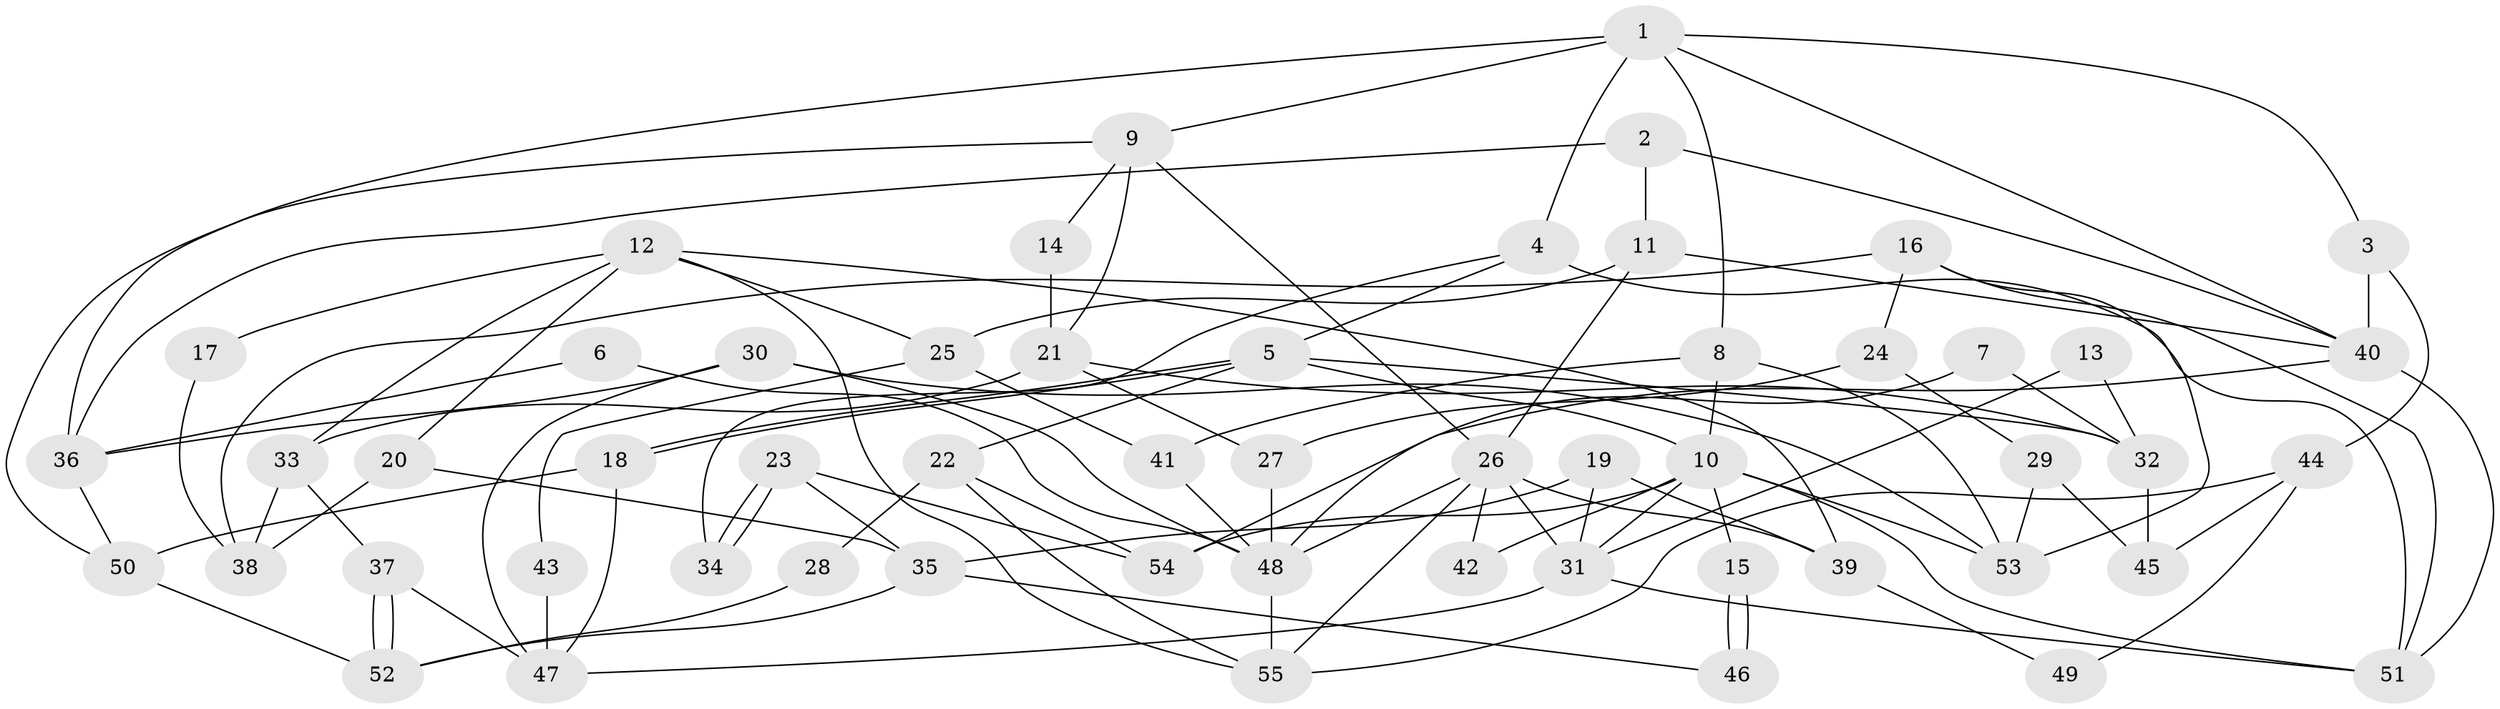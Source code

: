 // coarse degree distribution, {6: 0.15625, 5: 0.25, 7: 0.15625, 2: 0.15625, 9: 0.03125, 4: 0.15625, 3: 0.0625, 8: 0.03125}
// Generated by graph-tools (version 1.1) at 2025/23/03/03/25 07:23:58]
// undirected, 55 vertices, 110 edges
graph export_dot {
graph [start="1"]
  node [color=gray90,style=filled];
  1;
  2;
  3;
  4;
  5;
  6;
  7;
  8;
  9;
  10;
  11;
  12;
  13;
  14;
  15;
  16;
  17;
  18;
  19;
  20;
  21;
  22;
  23;
  24;
  25;
  26;
  27;
  28;
  29;
  30;
  31;
  32;
  33;
  34;
  35;
  36;
  37;
  38;
  39;
  40;
  41;
  42;
  43;
  44;
  45;
  46;
  47;
  48;
  49;
  50;
  51;
  52;
  53;
  54;
  55;
  1 -- 4;
  1 -- 40;
  1 -- 3;
  1 -- 8;
  1 -- 9;
  1 -- 36;
  2 -- 36;
  2 -- 40;
  2 -- 11;
  3 -- 44;
  3 -- 40;
  4 -- 51;
  4 -- 5;
  4 -- 34;
  5 -- 18;
  5 -- 18;
  5 -- 10;
  5 -- 22;
  5 -- 32;
  6 -- 36;
  6 -- 48;
  7 -- 32;
  7 -- 48;
  8 -- 41;
  8 -- 10;
  8 -- 53;
  9 -- 26;
  9 -- 14;
  9 -- 21;
  9 -- 50;
  10 -- 53;
  10 -- 15;
  10 -- 31;
  10 -- 42;
  10 -- 51;
  10 -- 54;
  11 -- 26;
  11 -- 25;
  11 -- 40;
  12 -- 33;
  12 -- 39;
  12 -- 17;
  12 -- 20;
  12 -- 25;
  12 -- 55;
  13 -- 32;
  13 -- 31;
  14 -- 21;
  15 -- 46;
  15 -- 46;
  16 -- 53;
  16 -- 51;
  16 -- 24;
  16 -- 38;
  17 -- 38;
  18 -- 50;
  18 -- 47;
  19 -- 31;
  19 -- 35;
  19 -- 39;
  20 -- 35;
  20 -- 38;
  21 -- 33;
  21 -- 27;
  21 -- 32;
  22 -- 54;
  22 -- 28;
  22 -- 55;
  23 -- 34;
  23 -- 34;
  23 -- 54;
  23 -- 35;
  24 -- 27;
  24 -- 29;
  25 -- 41;
  25 -- 43;
  26 -- 31;
  26 -- 55;
  26 -- 39;
  26 -- 42;
  26 -- 48;
  27 -- 48;
  28 -- 52;
  29 -- 53;
  29 -- 45;
  30 -- 48;
  30 -- 47;
  30 -- 36;
  30 -- 53;
  31 -- 51;
  31 -- 47;
  32 -- 45;
  33 -- 38;
  33 -- 37;
  35 -- 52;
  35 -- 46;
  36 -- 50;
  37 -- 47;
  37 -- 52;
  37 -- 52;
  39 -- 49;
  40 -- 51;
  40 -- 54;
  41 -- 48;
  43 -- 47;
  44 -- 55;
  44 -- 45;
  44 -- 49;
  48 -- 55;
  50 -- 52;
}
